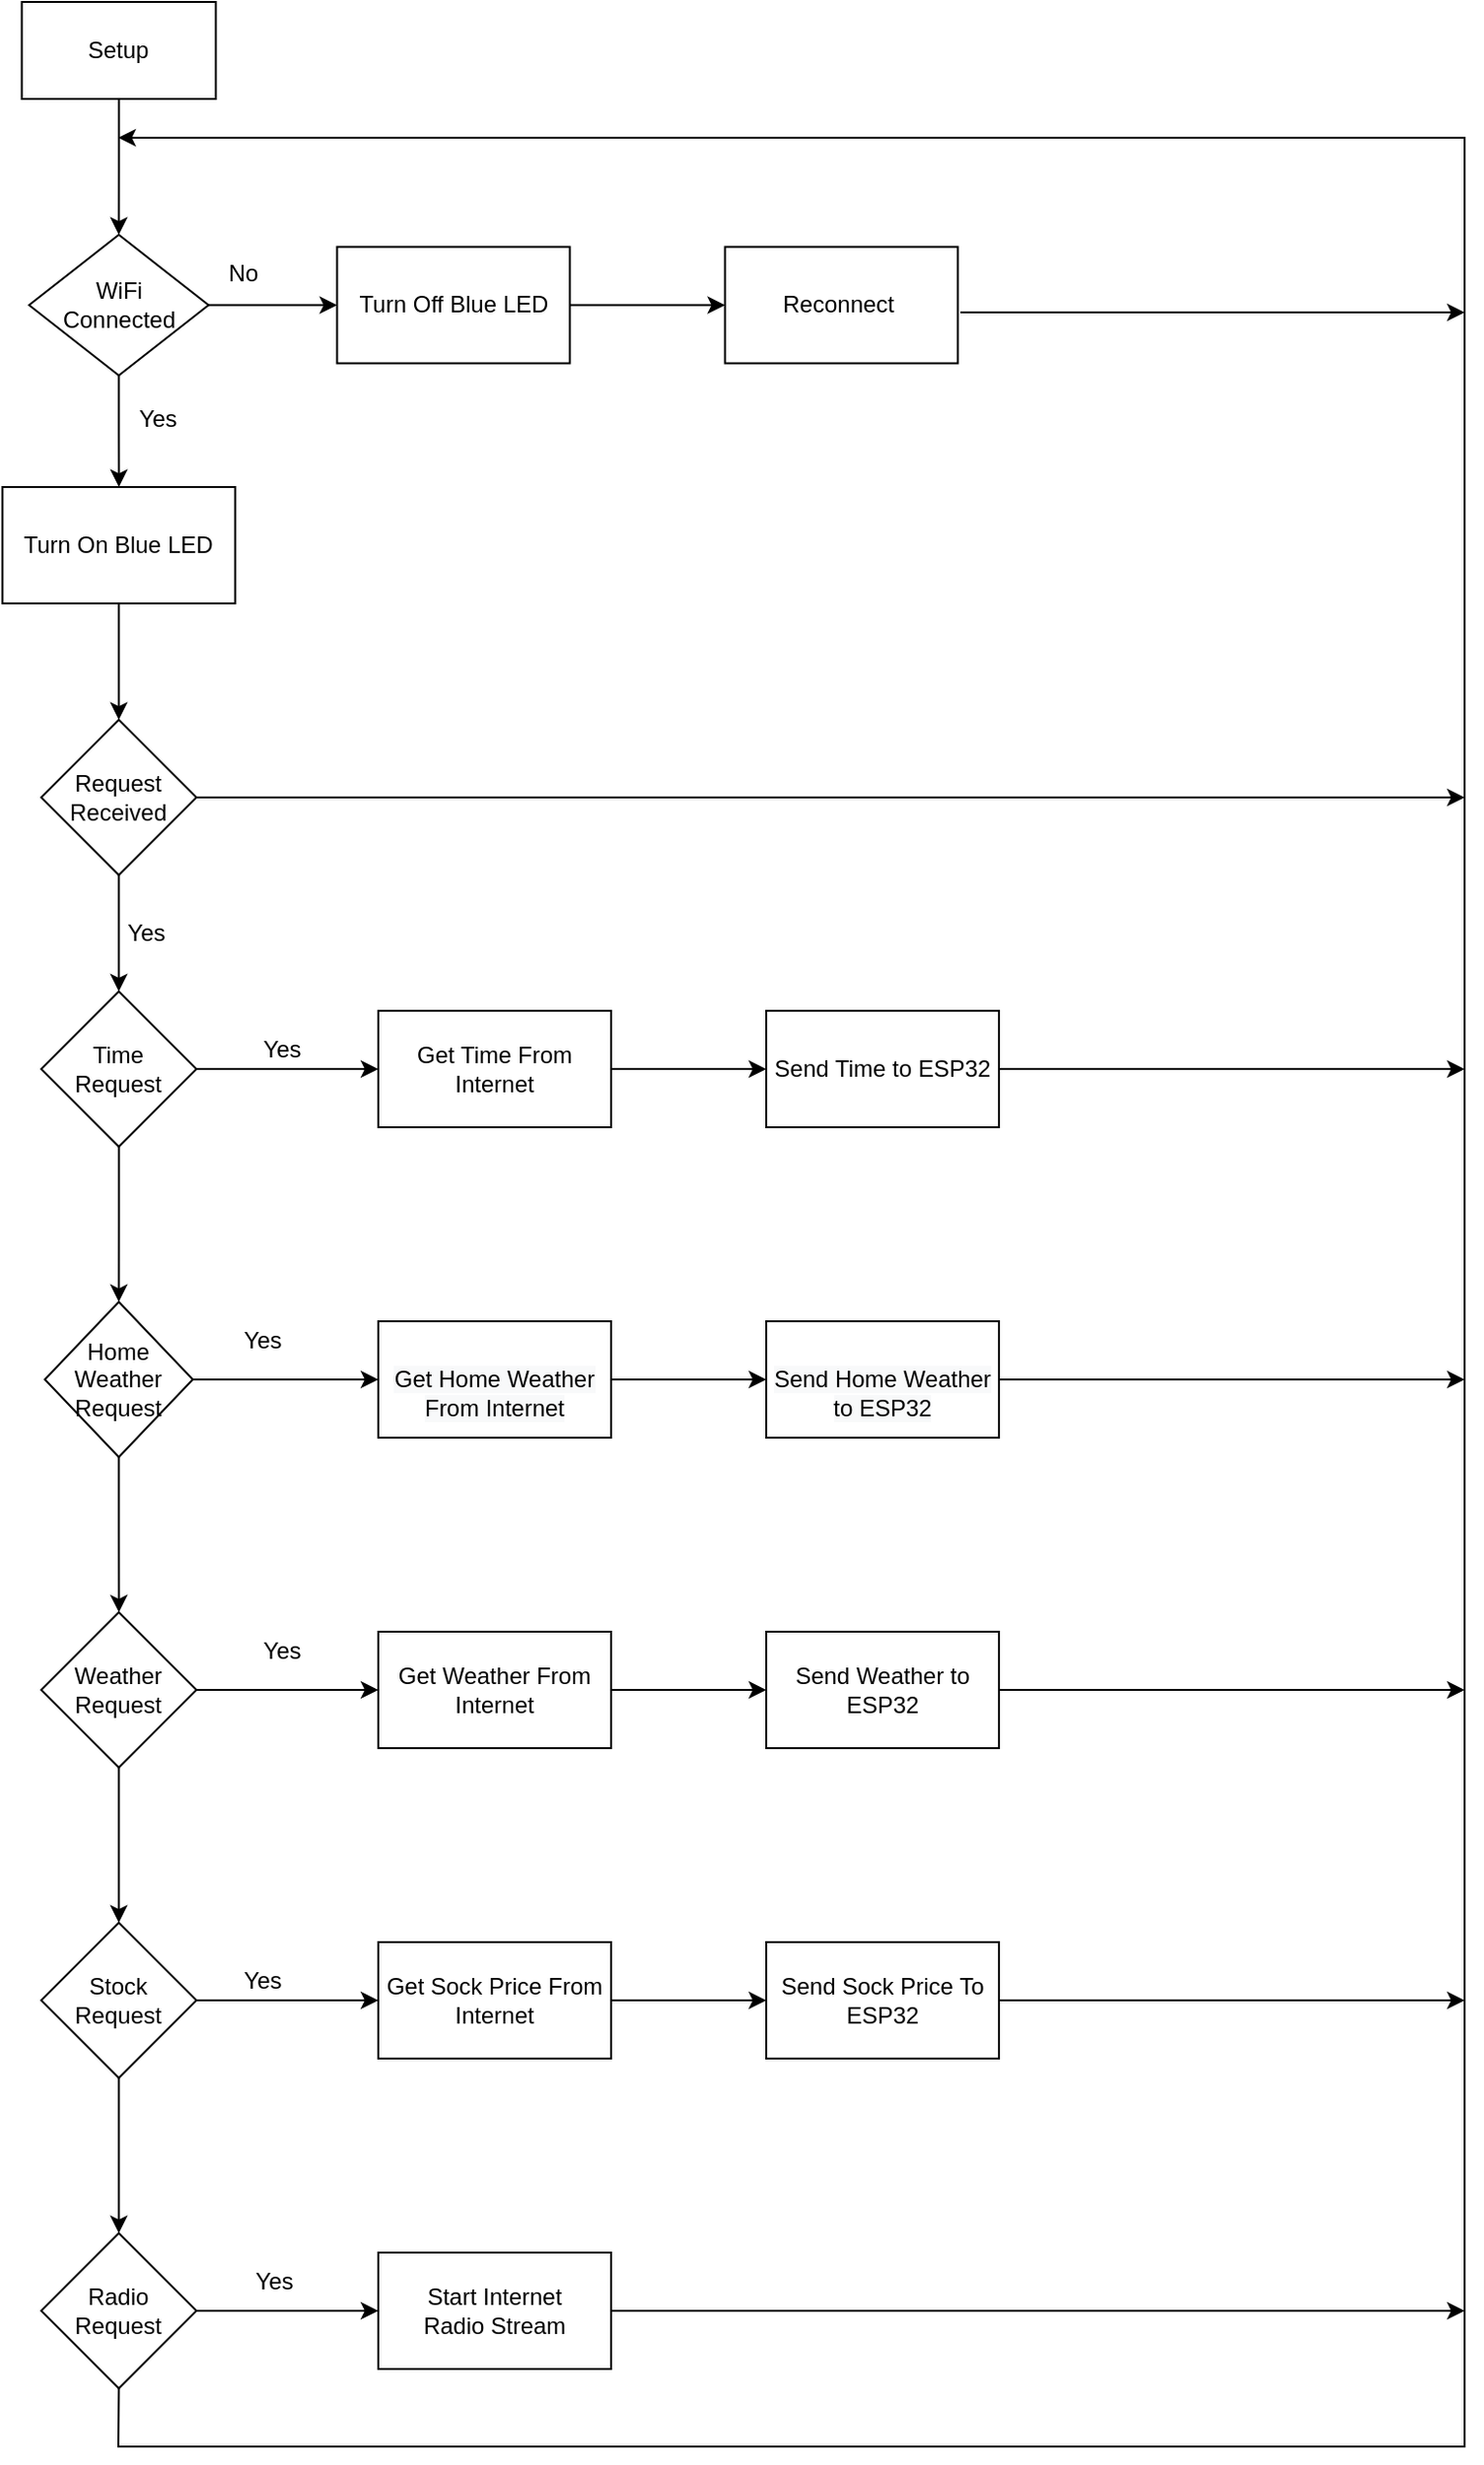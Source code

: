 <mxfile version="20.1.1" type="device"><diagram id="nlCBv30dC-Bm1zhR1VpO" name="Page-1"><mxGraphModel dx="868" dy="450" grid="1" gridSize="10" guides="1" tooltips="1" connect="1" arrows="1" fold="1" page="1" pageScale="1" pageWidth="850" pageHeight="1100" background="none" math="0" shadow="0"><root><mxCell id="0"/><mxCell id="1" parent="0"/><mxCell id="S6pUA6wfSnFzdWLUd7bz-2" value="" style="edgeStyle=orthogonalEdgeStyle;rounded=0;orthogonalLoop=1;jettySize=auto;html=1;" parent="1" source="yIN79JZtLDTTo7Xe8gkD-1" target="S6pUA6wfSnFzdWLUd7bz-1" edge="1"><mxGeometry relative="1" as="geometry"/></mxCell><mxCell id="yIN79JZtLDTTo7Xe8gkD-1" value="Setup" style="rounded=0;whiteSpace=wrap;html=1;" parent="1" vertex="1"><mxGeometry x="96.25" y="30" width="100" height="50" as="geometry"/></mxCell><mxCell id="S6pUA6wfSnFzdWLUd7bz-4" value="" style="edgeStyle=orthogonalEdgeStyle;rounded=0;orthogonalLoop=1;jettySize=auto;html=1;" parent="1" source="S6pUA6wfSnFzdWLUd7bz-1" target="S6pUA6wfSnFzdWLUd7bz-3" edge="1"><mxGeometry relative="1" as="geometry"/></mxCell><mxCell id="S6pUA6wfSnFzdWLUd7bz-8" value="" style="edgeStyle=orthogonalEdgeStyle;rounded=0;orthogonalLoop=1;jettySize=auto;html=1;" parent="1" source="S6pUA6wfSnFzdWLUd7bz-1" target="S6pUA6wfSnFzdWLUd7bz-7" edge="1"><mxGeometry relative="1" as="geometry"/></mxCell><mxCell id="S6pUA6wfSnFzdWLUd7bz-1" value="WiFi&lt;br&gt;Connected" style="rhombus;whiteSpace=wrap;html=1;rounded=0;" parent="1" vertex="1"><mxGeometry x="100" y="150" width="92.5" height="72.5" as="geometry"/></mxCell><mxCell id="S6pUA6wfSnFzdWLUd7bz-6" value="" style="edgeStyle=orthogonalEdgeStyle;rounded=0;orthogonalLoop=1;jettySize=auto;html=1;" parent="1" source="S6pUA6wfSnFzdWLUd7bz-3" target="S6pUA6wfSnFzdWLUd7bz-5" edge="1"><mxGeometry relative="1" as="geometry"/></mxCell><mxCell id="S6pUA6wfSnFzdWLUd7bz-3" value="Turn Off Blue LED" style="whiteSpace=wrap;html=1;rounded=0;" parent="1" vertex="1"><mxGeometry x="258.75" y="156.25" width="120" height="60" as="geometry"/></mxCell><mxCell id="S6pUA6wfSnFzdWLUd7bz-5" value="Reconnect&amp;nbsp;" style="whiteSpace=wrap;html=1;rounded=0;" parent="1" vertex="1"><mxGeometry x="458.75" y="156.25" width="120" height="60" as="geometry"/></mxCell><mxCell id="S6pUA6wfSnFzdWLUd7bz-10" value="" style="edgeStyle=orthogonalEdgeStyle;rounded=0;orthogonalLoop=1;jettySize=auto;html=1;" parent="1" source="S6pUA6wfSnFzdWLUd7bz-7" target="S6pUA6wfSnFzdWLUd7bz-9" edge="1"><mxGeometry relative="1" as="geometry"/></mxCell><mxCell id="S6pUA6wfSnFzdWLUd7bz-7" value="Turn On Blue LED" style="whiteSpace=wrap;html=1;rounded=0;" parent="1" vertex="1"><mxGeometry x="86.25" y="280" width="120" height="60" as="geometry"/></mxCell><mxCell id="S6pUA6wfSnFzdWLUd7bz-12" value="" style="edgeStyle=orthogonalEdgeStyle;rounded=0;orthogonalLoop=1;jettySize=auto;html=1;" parent="1" source="S6pUA6wfSnFzdWLUd7bz-9" target="S6pUA6wfSnFzdWLUd7bz-11" edge="1"><mxGeometry relative="1" as="geometry"/></mxCell><mxCell id="S6pUA6wfSnFzdWLUd7bz-9" value="Request Received" style="rhombus;whiteSpace=wrap;html=1;rounded=0;" parent="1" vertex="1"><mxGeometry x="106.25" y="400" width="80" height="80" as="geometry"/></mxCell><mxCell id="2wdVBa91-HMA6rnMgf3q-2" value="" style="edgeStyle=orthogonalEdgeStyle;rounded=0;orthogonalLoop=1;jettySize=auto;html=1;" edge="1" parent="1" source="S6pUA6wfSnFzdWLUd7bz-11" target="2wdVBa91-HMA6rnMgf3q-1"><mxGeometry relative="1" as="geometry"/></mxCell><mxCell id="2wdVBa91-HMA6rnMgf3q-31" value="" style="edgeStyle=orthogonalEdgeStyle;rounded=0;orthogonalLoop=1;jettySize=auto;html=1;" edge="1" parent="1" source="S6pUA6wfSnFzdWLUd7bz-11" target="2wdVBa91-HMA6rnMgf3q-30"><mxGeometry relative="1" as="geometry"/></mxCell><mxCell id="S6pUA6wfSnFzdWLUd7bz-11" value="Time &lt;br&gt;Request" style="rhombus;whiteSpace=wrap;html=1;rounded=0;" parent="1" vertex="1"><mxGeometry x="106.25" y="540" width="80" height="80" as="geometry"/></mxCell><mxCell id="S6pUA6wfSnFzdWLUd7bz-13" value="Yes" style="text;html=1;align=center;verticalAlign=middle;resizable=0;points=[];autosize=1;strokeColor=none;fillColor=none;" parent="1" vertex="1"><mxGeometry x="146.25" y="230" width="40" height="30" as="geometry"/></mxCell><mxCell id="S6pUA6wfSnFzdWLUd7bz-14" value="Yes" style="text;html=1;align=center;verticalAlign=middle;resizable=0;points=[];autosize=1;strokeColor=none;fillColor=none;" parent="1" vertex="1"><mxGeometry x="140" y="495" width="40" height="30" as="geometry"/></mxCell><mxCell id="2wdVBa91-HMA6rnMgf3q-4" value="" style="edgeStyle=orthogonalEdgeStyle;rounded=0;orthogonalLoop=1;jettySize=auto;html=1;" edge="1" parent="1" source="2wdVBa91-HMA6rnMgf3q-1" target="2wdVBa91-HMA6rnMgf3q-3"><mxGeometry relative="1" as="geometry"/></mxCell><mxCell id="2wdVBa91-HMA6rnMgf3q-26" value="" style="edgeStyle=orthogonalEdgeStyle;rounded=0;orthogonalLoop=1;jettySize=auto;html=1;" edge="1" parent="1" source="2wdVBa91-HMA6rnMgf3q-1" target="2wdVBa91-HMA6rnMgf3q-25"><mxGeometry relative="1" as="geometry"/></mxCell><mxCell id="2wdVBa91-HMA6rnMgf3q-1" value="Home Weather Request" style="rhombus;whiteSpace=wrap;html=1;rounded=0;" vertex="1" parent="1"><mxGeometry x="108.13" y="700" width="76.25" height="80" as="geometry"/></mxCell><mxCell id="2wdVBa91-HMA6rnMgf3q-6" value="" style="edgeStyle=orthogonalEdgeStyle;rounded=0;orthogonalLoop=1;jettySize=auto;html=1;" edge="1" parent="1" source="2wdVBa91-HMA6rnMgf3q-3" target="2wdVBa91-HMA6rnMgf3q-5"><mxGeometry relative="1" as="geometry"/></mxCell><mxCell id="2wdVBa91-HMA6rnMgf3q-21" value="" style="edgeStyle=orthogonalEdgeStyle;rounded=0;orthogonalLoop=1;jettySize=auto;html=1;" edge="1" parent="1" source="2wdVBa91-HMA6rnMgf3q-3" target="2wdVBa91-HMA6rnMgf3q-20"><mxGeometry relative="1" as="geometry"/></mxCell><mxCell id="2wdVBa91-HMA6rnMgf3q-3" value="Weather Request" style="rhombus;whiteSpace=wrap;html=1;rounded=0;" vertex="1" parent="1"><mxGeometry x="106.255" y="860" width="80" height="80" as="geometry"/></mxCell><mxCell id="2wdVBa91-HMA6rnMgf3q-8" value="" style="edgeStyle=orthogonalEdgeStyle;rounded=0;orthogonalLoop=1;jettySize=auto;html=1;" edge="1" parent="1" source="2wdVBa91-HMA6rnMgf3q-5" target="2wdVBa91-HMA6rnMgf3q-7"><mxGeometry relative="1" as="geometry"/></mxCell><mxCell id="2wdVBa91-HMA6rnMgf3q-16" value="" style="edgeStyle=orthogonalEdgeStyle;rounded=0;orthogonalLoop=1;jettySize=auto;html=1;" edge="1" parent="1" source="2wdVBa91-HMA6rnMgf3q-5" target="2wdVBa91-HMA6rnMgf3q-15"><mxGeometry relative="1" as="geometry"/></mxCell><mxCell id="2wdVBa91-HMA6rnMgf3q-5" value="Stock Request" style="rhombus;whiteSpace=wrap;html=1;rounded=0;" vertex="1" parent="1"><mxGeometry x="106.255" y="1020" width="80" height="80" as="geometry"/></mxCell><mxCell id="2wdVBa91-HMA6rnMgf3q-12" value="" style="edgeStyle=orthogonalEdgeStyle;rounded=0;orthogonalLoop=1;jettySize=auto;html=1;" edge="1" parent="1" source="2wdVBa91-HMA6rnMgf3q-7" target="2wdVBa91-HMA6rnMgf3q-11"><mxGeometry relative="1" as="geometry"/></mxCell><mxCell id="2wdVBa91-HMA6rnMgf3q-7" value="Radio&lt;br&gt;Request" style="rhombus;whiteSpace=wrap;html=1;rounded=0;" vertex="1" parent="1"><mxGeometry x="106.255" y="1180" width="80" height="80" as="geometry"/></mxCell><mxCell id="2wdVBa91-HMA6rnMgf3q-9" value="" style="endArrow=classic;html=1;rounded=0;exitX=0.5;exitY=1;exitDx=0;exitDy=0;" edge="1" parent="1" source="2wdVBa91-HMA6rnMgf3q-7"><mxGeometry width="50" height="50" relative="1" as="geometry"><mxPoint x="140" y="1280" as="sourcePoint"/><mxPoint x="146" y="100" as="targetPoint"/><Array as="points"><mxPoint x="146" y="1290"/><mxPoint x="500" y="1290"/><mxPoint x="840" y="1290"/><mxPoint x="840" y="100"/></Array></mxGeometry></mxCell><mxCell id="2wdVBa91-HMA6rnMgf3q-10" value="" style="endArrow=classic;html=1;rounded=0;" edge="1" parent="1"><mxGeometry width="50" height="50" relative="1" as="geometry"><mxPoint x="580" y="190" as="sourcePoint"/><mxPoint x="840" y="190" as="targetPoint"/></mxGeometry></mxCell><mxCell id="2wdVBa91-HMA6rnMgf3q-11" value="Start Internet&lt;br&gt;Radio Stream" style="whiteSpace=wrap;html=1;rounded=0;" vertex="1" parent="1"><mxGeometry x="279.995" y="1190" width="120" height="60" as="geometry"/></mxCell><mxCell id="2wdVBa91-HMA6rnMgf3q-13" value="" style="endArrow=classic;html=1;rounded=0;" edge="1" parent="1"><mxGeometry width="50" height="50" relative="1" as="geometry"><mxPoint x="400" y="1220" as="sourcePoint"/><mxPoint x="840" y="1220" as="targetPoint"/></mxGeometry></mxCell><mxCell id="2wdVBa91-HMA6rnMgf3q-14" value="Yes" style="text;html=1;align=center;verticalAlign=middle;resizable=0;points=[];autosize=1;strokeColor=none;fillColor=none;" vertex="1" parent="1"><mxGeometry x="206.25" y="1190" width="40" height="30" as="geometry"/></mxCell><mxCell id="2wdVBa91-HMA6rnMgf3q-18" value="" style="edgeStyle=orthogonalEdgeStyle;rounded=0;orthogonalLoop=1;jettySize=auto;html=1;" edge="1" parent="1" source="2wdVBa91-HMA6rnMgf3q-15" target="2wdVBa91-HMA6rnMgf3q-17"><mxGeometry relative="1" as="geometry"/></mxCell><mxCell id="2wdVBa91-HMA6rnMgf3q-15" value="Get Sock Price From Internet" style="whiteSpace=wrap;html=1;rounded=0;" vertex="1" parent="1"><mxGeometry x="279.995" y="1030" width="120" height="60" as="geometry"/></mxCell><mxCell id="2wdVBa91-HMA6rnMgf3q-17" value="Send Sock Price To ESP32" style="whiteSpace=wrap;html=1;rounded=0;" vertex="1" parent="1"><mxGeometry x="479.995" y="1030" width="120" height="60" as="geometry"/></mxCell><mxCell id="2wdVBa91-HMA6rnMgf3q-19" value="" style="endArrow=classic;html=1;rounded=0;exitX=1;exitY=0.5;exitDx=0;exitDy=0;" edge="1" parent="1" source="2wdVBa91-HMA6rnMgf3q-17"><mxGeometry width="50" height="50" relative="1" as="geometry"><mxPoint x="630" y="1070" as="sourcePoint"/><mxPoint x="840" y="1060" as="targetPoint"/></mxGeometry></mxCell><mxCell id="2wdVBa91-HMA6rnMgf3q-23" value="" style="edgeStyle=orthogonalEdgeStyle;rounded=0;orthogonalLoop=1;jettySize=auto;html=1;" edge="1" parent="1" source="2wdVBa91-HMA6rnMgf3q-20" target="2wdVBa91-HMA6rnMgf3q-22"><mxGeometry relative="1" as="geometry"/></mxCell><mxCell id="2wdVBa91-HMA6rnMgf3q-20" value="Get Weather From Internet" style="whiteSpace=wrap;html=1;rounded=0;" vertex="1" parent="1"><mxGeometry x="279.995" y="870" width="120" height="60" as="geometry"/></mxCell><mxCell id="2wdVBa91-HMA6rnMgf3q-22" value="Send Weather to ESP32" style="whiteSpace=wrap;html=1;rounded=0;" vertex="1" parent="1"><mxGeometry x="479.995" y="870" width="120" height="60" as="geometry"/></mxCell><mxCell id="2wdVBa91-HMA6rnMgf3q-24" value="" style="endArrow=classic;html=1;rounded=0;exitX=1;exitY=0.5;exitDx=0;exitDy=0;" edge="1" parent="1" source="2wdVBa91-HMA6rnMgf3q-22"><mxGeometry width="50" height="50" relative="1" as="geometry"><mxPoint x="610" y="910" as="sourcePoint"/><mxPoint x="840" y="900" as="targetPoint"/></mxGeometry></mxCell><mxCell id="2wdVBa91-HMA6rnMgf3q-28" value="" style="edgeStyle=orthogonalEdgeStyle;rounded=0;orthogonalLoop=1;jettySize=auto;html=1;" edge="1" parent="1" source="2wdVBa91-HMA6rnMgf3q-25" target="2wdVBa91-HMA6rnMgf3q-27"><mxGeometry relative="1" as="geometry"/></mxCell><mxCell id="2wdVBa91-HMA6rnMgf3q-25" value="&lt;br&gt;&lt;span style=&quot;color: rgb(0, 0, 0); font-family: Helvetica; font-size: 12px; font-style: normal; font-variant-ligatures: normal; font-variant-caps: normal; font-weight: 400; letter-spacing: normal; orphans: 2; text-align: center; text-indent: 0px; text-transform: none; widows: 2; word-spacing: 0px; -webkit-text-stroke-width: 0px; background-color: rgb(248, 249, 250); text-decoration-thickness: initial; text-decoration-style: initial; text-decoration-color: initial; float: none; display: inline !important;&quot;&gt;Get Home Weather From Internet&lt;/span&gt;&lt;br&gt;" style="whiteSpace=wrap;html=1;rounded=0;" vertex="1" parent="1"><mxGeometry x="279.995" y="710" width="120" height="60" as="geometry"/></mxCell><mxCell id="2wdVBa91-HMA6rnMgf3q-27" value="&lt;br&gt;&lt;span style=&quot;color: rgb(0, 0, 0); font-family: Helvetica; font-size: 12px; font-style: normal; font-variant-ligatures: normal; font-variant-caps: normal; font-weight: 400; letter-spacing: normal; orphans: 2; text-align: center; text-indent: 0px; text-transform: none; widows: 2; word-spacing: 0px; -webkit-text-stroke-width: 0px; background-color: rgb(248, 249, 250); text-decoration-thickness: initial; text-decoration-style: initial; text-decoration-color: initial; float: none; display: inline !important;&quot;&gt;Send Home Weather to ESP32&lt;/span&gt;" style="whiteSpace=wrap;html=1;rounded=0;" vertex="1" parent="1"><mxGeometry x="479.995" y="710" width="120" height="60" as="geometry"/></mxCell><mxCell id="2wdVBa91-HMA6rnMgf3q-29" value="" style="endArrow=classic;html=1;rounded=0;exitX=1;exitY=0.5;exitDx=0;exitDy=0;" edge="1" parent="1" source="2wdVBa91-HMA6rnMgf3q-27"><mxGeometry width="50" height="50" relative="1" as="geometry"><mxPoint x="620" y="750" as="sourcePoint"/><mxPoint x="840" y="740" as="targetPoint"/></mxGeometry></mxCell><mxCell id="2wdVBa91-HMA6rnMgf3q-33" value="" style="edgeStyle=orthogonalEdgeStyle;rounded=0;orthogonalLoop=1;jettySize=auto;html=1;" edge="1" parent="1" source="2wdVBa91-HMA6rnMgf3q-30" target="2wdVBa91-HMA6rnMgf3q-32"><mxGeometry relative="1" as="geometry"/></mxCell><mxCell id="2wdVBa91-HMA6rnMgf3q-30" value="Get Time From Internet" style="whiteSpace=wrap;html=1;rounded=0;" vertex="1" parent="1"><mxGeometry x="280" y="550" width="120" height="60" as="geometry"/></mxCell><mxCell id="2wdVBa91-HMA6rnMgf3q-32" value="Send Time to ESP32" style="whiteSpace=wrap;html=1;rounded=0;" vertex="1" parent="1"><mxGeometry x="479.99" y="550" width="120" height="60" as="geometry"/></mxCell><mxCell id="2wdVBa91-HMA6rnMgf3q-34" value="" style="endArrow=classic;html=1;rounded=0;exitX=1;exitY=0.5;exitDx=0;exitDy=0;" edge="1" parent="1" source="2wdVBa91-HMA6rnMgf3q-32"><mxGeometry width="50" height="50" relative="1" as="geometry"><mxPoint x="610" y="580" as="sourcePoint"/><mxPoint x="840" y="580" as="targetPoint"/></mxGeometry></mxCell><mxCell id="2wdVBa91-HMA6rnMgf3q-35" value="" style="endArrow=classic;html=1;rounded=0;exitX=1;exitY=0.5;exitDx=0;exitDy=0;" edge="1" parent="1" source="S6pUA6wfSnFzdWLUd7bz-9"><mxGeometry width="50" height="50" relative="1" as="geometry"><mxPoint x="200" y="440" as="sourcePoint"/><mxPoint x="840" y="440" as="targetPoint"/></mxGeometry></mxCell><mxCell id="2wdVBa91-HMA6rnMgf3q-36" value="Yes" style="text;html=1;align=center;verticalAlign=middle;resizable=0;points=[];autosize=1;strokeColor=none;fillColor=none;" vertex="1" parent="1"><mxGeometry x="210" y="555" width="40" height="30" as="geometry"/></mxCell><mxCell id="2wdVBa91-HMA6rnMgf3q-37" value="Yes" style="text;html=1;align=center;verticalAlign=middle;resizable=0;points=[];autosize=1;strokeColor=none;fillColor=none;" vertex="1" parent="1"><mxGeometry x="200" y="705" width="40" height="30" as="geometry"/></mxCell><mxCell id="2wdVBa91-HMA6rnMgf3q-38" value="Yes" style="text;html=1;align=center;verticalAlign=middle;resizable=0;points=[];autosize=1;strokeColor=none;fillColor=none;" vertex="1" parent="1"><mxGeometry x="210" y="865" width="40" height="30" as="geometry"/></mxCell><mxCell id="2wdVBa91-HMA6rnMgf3q-39" value="Yes" style="text;html=1;align=center;verticalAlign=middle;resizable=0;points=[];autosize=1;strokeColor=none;fillColor=none;" vertex="1" parent="1"><mxGeometry x="200" y="1035" width="40" height="30" as="geometry"/></mxCell><mxCell id="2wdVBa91-HMA6rnMgf3q-40" value="No" style="text;html=1;align=center;verticalAlign=middle;resizable=0;points=[];autosize=1;strokeColor=none;fillColor=none;" vertex="1" parent="1"><mxGeometry x="190" y="155" width="40" height="30" as="geometry"/></mxCell></root></mxGraphModel></diagram></mxfile>